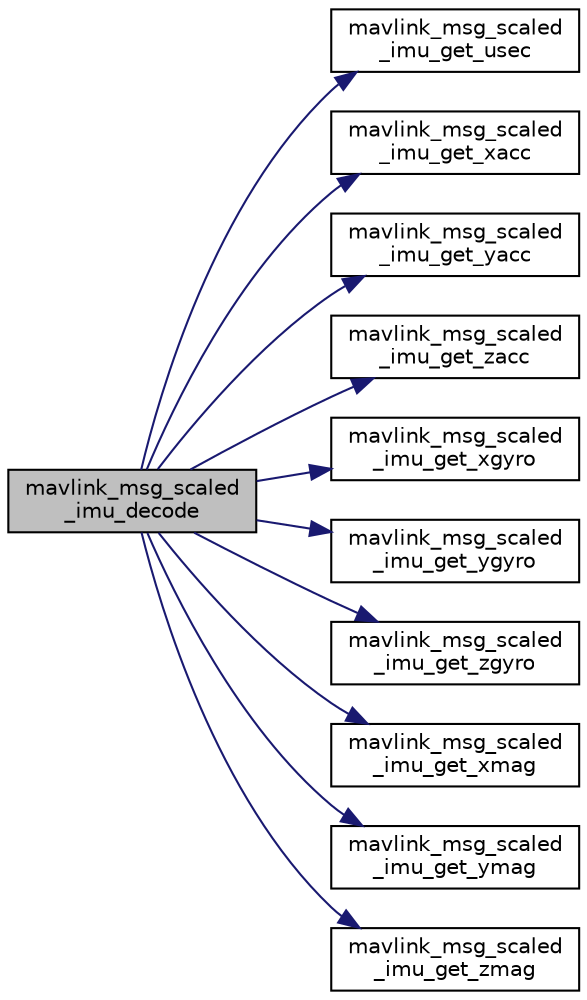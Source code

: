 digraph "mavlink_msg_scaled_imu_decode"
{
 // INTERACTIVE_SVG=YES
  edge [fontname="Helvetica",fontsize="10",labelfontname="Helvetica",labelfontsize="10"];
  node [fontname="Helvetica",fontsize="10",shape=record];
  rankdir="LR";
  Node1 [label="mavlink_msg_scaled\l_imu_decode",height=0.2,width=0.4,color="black", fillcolor="grey75", style="filled" fontcolor="black"];
  Node1 -> Node2 [color="midnightblue",fontsize="10",style="solid",fontname="Helvetica"];
  Node2 [label="mavlink_msg_scaled\l_imu_get_usec",height=0.2,width=0.4,color="black", fillcolor="white", style="filled",URL="$v0_89_2common_2mavlink__msg__scaled__imu_8h.html#a1df374b9bc17cac814f93dc1d6aaa845",tooltip="Send a scaled_imu message. "];
  Node1 -> Node3 [color="midnightblue",fontsize="10",style="solid",fontname="Helvetica"];
  Node3 [label="mavlink_msg_scaled\l_imu_get_xacc",height=0.2,width=0.4,color="black", fillcolor="white", style="filled",URL="$v0_89_2common_2mavlink__msg__scaled__imu_8h.html#a068bfcd7cc25e9c2e83eabe2806c5087",tooltip="Get field xacc from scaled_imu message. "];
  Node1 -> Node4 [color="midnightblue",fontsize="10",style="solid",fontname="Helvetica"];
  Node4 [label="mavlink_msg_scaled\l_imu_get_yacc",height=0.2,width=0.4,color="black", fillcolor="white", style="filled",URL="$v0_89_2common_2mavlink__msg__scaled__imu_8h.html#a277701db93fc99155cf765b41a399101",tooltip="Get field yacc from scaled_imu message. "];
  Node1 -> Node5 [color="midnightblue",fontsize="10",style="solid",fontname="Helvetica"];
  Node5 [label="mavlink_msg_scaled\l_imu_get_zacc",height=0.2,width=0.4,color="black", fillcolor="white", style="filled",URL="$v0_89_2common_2mavlink__msg__scaled__imu_8h.html#a7ad36dc16be9cf8b5eef00e96bbd7514",tooltip="Get field zacc from scaled_imu message. "];
  Node1 -> Node6 [color="midnightblue",fontsize="10",style="solid",fontname="Helvetica"];
  Node6 [label="mavlink_msg_scaled\l_imu_get_xgyro",height=0.2,width=0.4,color="black", fillcolor="white", style="filled",URL="$v0_89_2common_2mavlink__msg__scaled__imu_8h.html#aaf55db9af2de6eb2e3c1ff9b846b0ded",tooltip="Get field xgyro from scaled_imu message. "];
  Node1 -> Node7 [color="midnightblue",fontsize="10",style="solid",fontname="Helvetica"];
  Node7 [label="mavlink_msg_scaled\l_imu_get_ygyro",height=0.2,width=0.4,color="black", fillcolor="white", style="filled",URL="$v0_89_2common_2mavlink__msg__scaled__imu_8h.html#a6073faef48a04e8e140a823f3b6806ee",tooltip="Get field ygyro from scaled_imu message. "];
  Node1 -> Node8 [color="midnightblue",fontsize="10",style="solid",fontname="Helvetica"];
  Node8 [label="mavlink_msg_scaled\l_imu_get_zgyro",height=0.2,width=0.4,color="black", fillcolor="white", style="filled",URL="$v0_89_2common_2mavlink__msg__scaled__imu_8h.html#a60b6f6cc19774de80d72d8feec5b45aa",tooltip="Get field zgyro from scaled_imu message. "];
  Node1 -> Node9 [color="midnightblue",fontsize="10",style="solid",fontname="Helvetica"];
  Node9 [label="mavlink_msg_scaled\l_imu_get_xmag",height=0.2,width=0.4,color="black", fillcolor="white", style="filled",URL="$v0_89_2common_2mavlink__msg__scaled__imu_8h.html#a8f0fc4e7e5bd5c1730096b00decddabe",tooltip="Get field xmag from scaled_imu message. "];
  Node1 -> Node10 [color="midnightblue",fontsize="10",style="solid",fontname="Helvetica"];
  Node10 [label="mavlink_msg_scaled\l_imu_get_ymag",height=0.2,width=0.4,color="black", fillcolor="white", style="filled",URL="$v0_89_2common_2mavlink__msg__scaled__imu_8h.html#afe0adcda5c034e95d9bb681b62d0fcdf",tooltip="Get field ymag from scaled_imu message. "];
  Node1 -> Node11 [color="midnightblue",fontsize="10",style="solid",fontname="Helvetica"];
  Node11 [label="mavlink_msg_scaled\l_imu_get_zmag",height=0.2,width=0.4,color="black", fillcolor="white", style="filled",URL="$v0_89_2common_2mavlink__msg__scaled__imu_8h.html#a973f11c10a50b85eb2c1a3ae7344d5bd",tooltip="Get field zmag from scaled_imu message. "];
}
